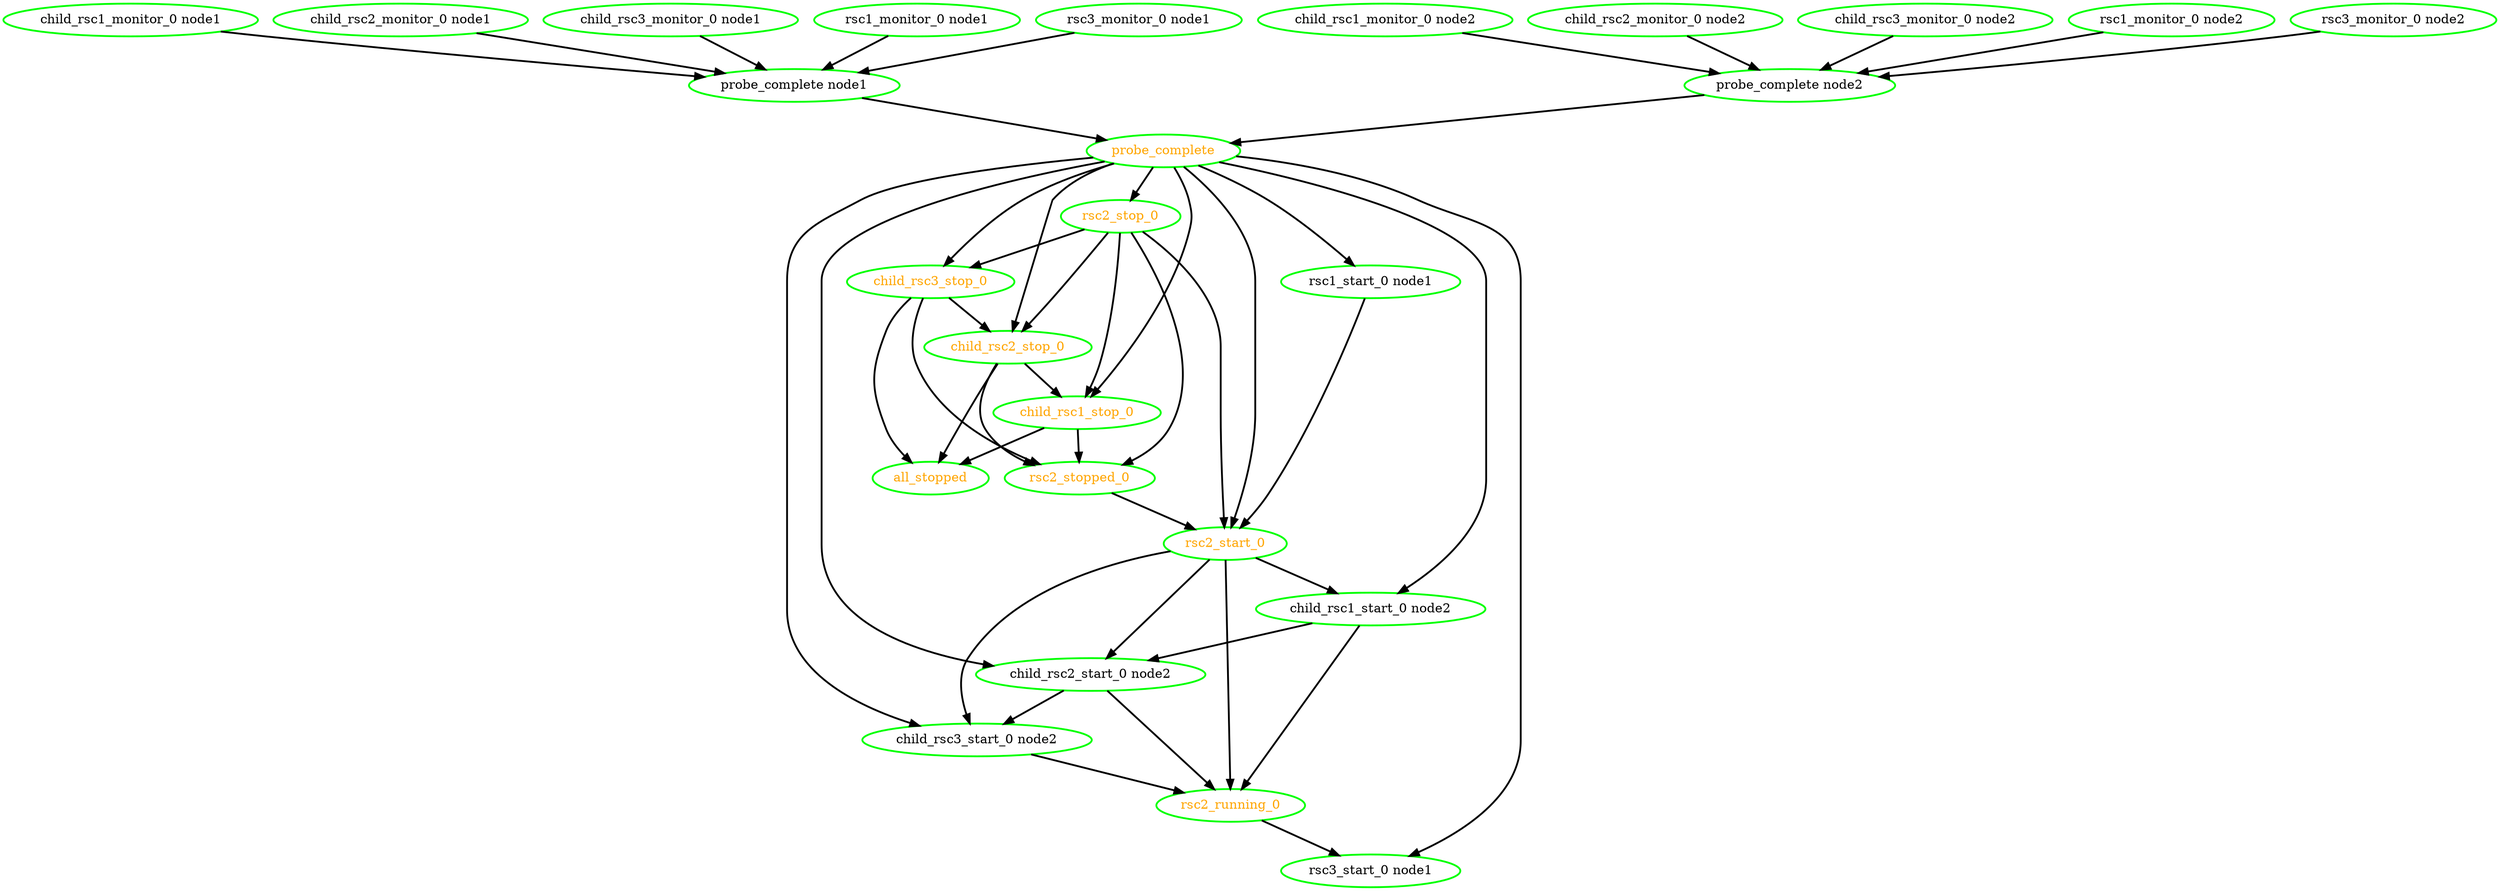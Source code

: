 digraph "g" {
"all_stopped" [ style=bold color="green" fontcolor="orange"  ]
"child_rsc1_monitor_0 node1" -> "probe_complete node1" [ style = bold]
"child_rsc1_monitor_0 node1" [ style=bold color="green" fontcolor="black"  ]
"child_rsc1_monitor_0 node2" -> "probe_complete node2" [ style = bold]
"child_rsc1_monitor_0 node2" [ style=bold color="green" fontcolor="black"  ]
"child_rsc1_start_0 node2" -> "child_rsc2_start_0 node2" [ style = bold]
"child_rsc1_start_0 node2" -> "rsc2_running_0" [ style = bold]
"child_rsc1_start_0 node2" [ style=bold color="green" fontcolor="black"  ]
"child_rsc1_stop_0" -> "all_stopped" [ style = bold]
"child_rsc1_stop_0" -> "rsc2_stopped_0" [ style = bold]
"child_rsc1_stop_0" [ style=bold color="green" fontcolor="orange"  ]
"child_rsc2_monitor_0 node1" -> "probe_complete node1" [ style = bold]
"child_rsc2_monitor_0 node1" [ style=bold color="green" fontcolor="black"  ]
"child_rsc2_monitor_0 node2" -> "probe_complete node2" [ style = bold]
"child_rsc2_monitor_0 node2" [ style=bold color="green" fontcolor="black"  ]
"child_rsc2_start_0 node2" -> "child_rsc3_start_0 node2" [ style = bold]
"child_rsc2_start_0 node2" -> "rsc2_running_0" [ style = bold]
"child_rsc2_start_0 node2" [ style=bold color="green" fontcolor="black"  ]
"child_rsc2_stop_0" -> "all_stopped" [ style = bold]
"child_rsc2_stop_0" -> "child_rsc1_stop_0" [ style = bold]
"child_rsc2_stop_0" -> "rsc2_stopped_0" [ style = bold]
"child_rsc2_stop_0" [ style=bold color="green" fontcolor="orange"  ]
"child_rsc3_monitor_0 node1" -> "probe_complete node1" [ style = bold]
"child_rsc3_monitor_0 node1" [ style=bold color="green" fontcolor="black"  ]
"child_rsc3_monitor_0 node2" -> "probe_complete node2" [ style = bold]
"child_rsc3_monitor_0 node2" [ style=bold color="green" fontcolor="black"  ]
"child_rsc3_start_0 node2" -> "rsc2_running_0" [ style = bold]
"child_rsc3_start_0 node2" [ style=bold color="green" fontcolor="black"  ]
"child_rsc3_stop_0" -> "all_stopped" [ style = bold]
"child_rsc3_stop_0" -> "child_rsc2_stop_0" [ style = bold]
"child_rsc3_stop_0" -> "rsc2_stopped_0" [ style = bold]
"child_rsc3_stop_0" [ style=bold color="green" fontcolor="orange"  ]
"probe_complete node1" -> "probe_complete" [ style = bold]
"probe_complete node1" [ style=bold color="green" fontcolor="black"  ]
"probe_complete node2" -> "probe_complete" [ style = bold]
"probe_complete node2" [ style=bold color="green" fontcolor="black"  ]
"probe_complete" -> "child_rsc1_start_0 node2" [ style = bold]
"probe_complete" -> "child_rsc1_stop_0" [ style = bold]
"probe_complete" -> "child_rsc2_start_0 node2" [ style = bold]
"probe_complete" -> "child_rsc2_stop_0" [ style = bold]
"probe_complete" -> "child_rsc3_start_0 node2" [ style = bold]
"probe_complete" -> "child_rsc3_stop_0" [ style = bold]
"probe_complete" -> "rsc1_start_0 node1" [ style = bold]
"probe_complete" -> "rsc2_start_0" [ style = bold]
"probe_complete" -> "rsc2_stop_0" [ style = bold]
"probe_complete" -> "rsc3_start_0 node1" [ style = bold]
"probe_complete" [ style=bold color="green" fontcolor="orange"  ]
"rsc1_monitor_0 node1" -> "probe_complete node1" [ style = bold]
"rsc1_monitor_0 node1" [ style=bold color="green" fontcolor="black"  ]
"rsc1_monitor_0 node2" -> "probe_complete node2" [ style = bold]
"rsc1_monitor_0 node2" [ style=bold color="green" fontcolor="black"  ]
"rsc1_start_0 node1" -> "rsc2_start_0" [ style = bold]
"rsc1_start_0 node1" [ style=bold color="green" fontcolor="black"  ]
"rsc2_running_0" -> "rsc3_start_0 node1" [ style = bold]
"rsc2_running_0" [ style=bold color="green" fontcolor="orange"  ]
"rsc2_start_0" -> "child_rsc1_start_0 node2" [ style = bold]
"rsc2_start_0" -> "child_rsc2_start_0 node2" [ style = bold]
"rsc2_start_0" -> "child_rsc3_start_0 node2" [ style = bold]
"rsc2_start_0" -> "rsc2_running_0" [ style = bold]
"rsc2_start_0" [ style=bold color="green" fontcolor="orange"  ]
"rsc2_stop_0" -> "child_rsc1_stop_0" [ style = bold]
"rsc2_stop_0" -> "child_rsc2_stop_0" [ style = bold]
"rsc2_stop_0" -> "child_rsc3_stop_0" [ style = bold]
"rsc2_stop_0" -> "rsc2_start_0" [ style = bold]
"rsc2_stop_0" -> "rsc2_stopped_0" [ style = bold]
"rsc2_stop_0" [ style=bold color="green" fontcolor="orange"  ]
"rsc2_stopped_0" -> "rsc2_start_0" [ style = bold]
"rsc2_stopped_0" [ style=bold color="green" fontcolor="orange"  ]
"rsc3_monitor_0 node1" -> "probe_complete node1" [ style = bold]
"rsc3_monitor_0 node1" [ style=bold color="green" fontcolor="black"  ]
"rsc3_monitor_0 node2" -> "probe_complete node2" [ style = bold]
"rsc3_monitor_0 node2" [ style=bold color="green" fontcolor="black"  ]
"rsc3_start_0 node1" [ style=bold color="green" fontcolor="black"  ]
}
